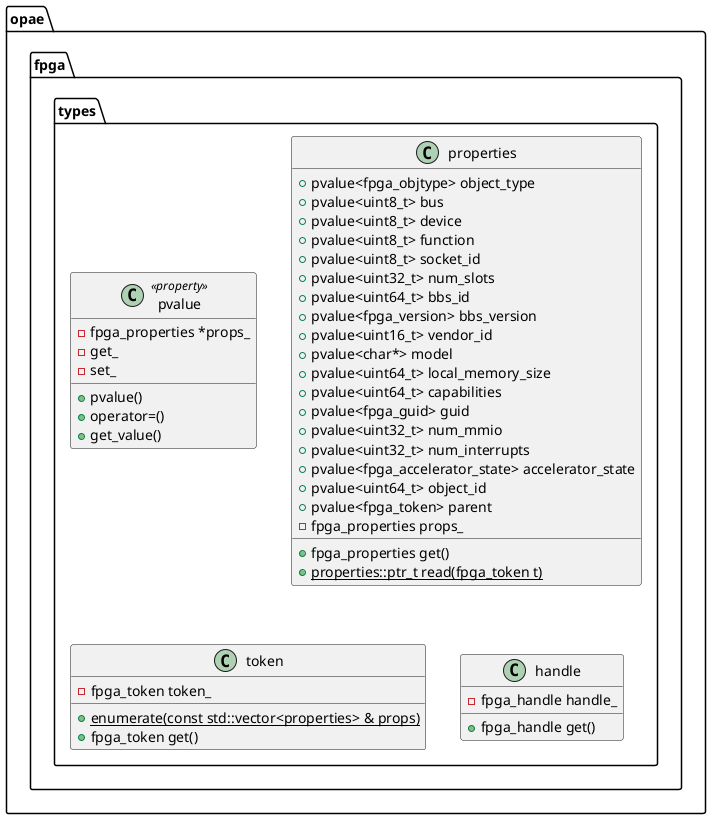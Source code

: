 @startuml
namespace opae.fpga.types {

    class pvalue<< property >>{
        -fpga_properties *props_
        -get_
        -set_
        +pvalue()
        +operator=()
        +get_value()
    }

    class properties {
        +pvalue<fpga_objtype> object_type
        +pvalue<uint8_t> bus
        +pvalue<uint8_t> device
        +pvalue<uint8_t> function
        +pvalue<uint8_t> socket_id
        +pvalue<uint32_t> num_slots
        +pvalue<uint64_t> bbs_id
        +pvalue<fpga_version> bbs_version
        +pvalue<uint16_t> vendor_id
        +pvalue<char*> model
        +pvalue<uint64_t> local_memory_size
        +pvalue<uint64_t> capabilities
        +pvalue<fpga_guid> guid
        +pvalue<uint32_t> num_mmio
        +pvalue<uint32_t> num_interrupts
        +pvalue<fpga_accelerator_state> accelerator_state
        +pvalue<uint64_t> object_id
        +pvalue<fpga_token> parent
        +fpga_properties get()
        +{static} properties::ptr_t read(fpga_token t)
        -fpga_properties props_
    }

    class token {
        +{static} enumerate(const std::vector<properties> & props)
        +fpga_token get()
        -fpga_token token_

    }
    
    class handle {
        +fpga_handle get()
        -fpga_handle handle_
    }


}

@enduml
```

```plantuml
@startuml

namespace opae.fpga.error {

    class port_error {
        +uint64_t value()
    }
    class fme_error{
        +uint64_t value()
    }

    class fpga_error

    fpga_error <|-- std::exception
    port_error <|-- fpga_error
    fme_error <|-- fpga_error


}
@enduml